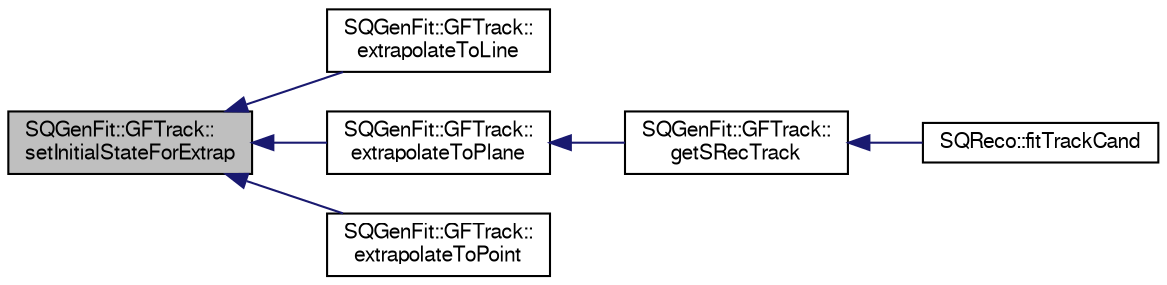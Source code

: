 digraph "SQGenFit::GFTrack::setInitialStateForExtrap"
{
  bgcolor="transparent";
  edge [fontname="FreeSans",fontsize="10",labelfontname="FreeSans",labelfontsize="10"];
  node [fontname="FreeSans",fontsize="10",shape=record];
  rankdir="LR";
  Node1 [label="SQGenFit::GFTrack::\lsetInitialStateForExtrap",height=0.2,width=0.4,color="black", fillcolor="grey75", style="filled" fontcolor="black"];
  Node1 -> Node2 [dir="back",color="midnightblue",fontsize="10",style="solid",fontname="FreeSans"];
  Node2 [label="SQGenFit::GFTrack::\lextrapolateToLine",height=0.2,width=0.4,color="black",URL="$d2/d6b/classSQGenFit_1_1GFTrack.html#a572bf9d878238e1960412b6d36d78dcb"];
  Node1 -> Node3 [dir="back",color="midnightblue",fontsize="10",style="solid",fontname="FreeSans"];
  Node3 [label="SQGenFit::GFTrack::\lextrapolateToPlane",height=0.2,width=0.4,color="black",URL="$d2/d6b/classSQGenFit_1_1GFTrack.html#a18b038ca69416737b2276b8580d343e1"];
  Node3 -> Node4 [dir="back",color="midnightblue",fontsize="10",style="solid",fontname="FreeSans"];
  Node4 [label="SQGenFit::GFTrack::\lgetSRecTrack",height=0.2,width=0.4,color="black",URL="$d2/d6b/classSQGenFit_1_1GFTrack.html#a4c47a82cf378aae1787e2dc4d168b658"];
  Node4 -> Node5 [dir="back",color="midnightblue",fontsize="10",style="solid",fontname="FreeSans"];
  Node5 [label="SQReco::fitTrackCand",height=0.2,width=0.4,color="black",URL="$df/df2/classSQReco.html#a32bb088e7896b2ecdb5b9aa4df1f6a50"];
  Node1 -> Node6 [dir="back",color="midnightblue",fontsize="10",style="solid",fontname="FreeSans"];
  Node6 [label="SQGenFit::GFTrack::\lextrapolateToPoint",height=0.2,width=0.4,color="black",URL="$d2/d6b/classSQGenFit_1_1GFTrack.html#aabd9a51b3afdeb42d9e28303bfa7495e"];
}
